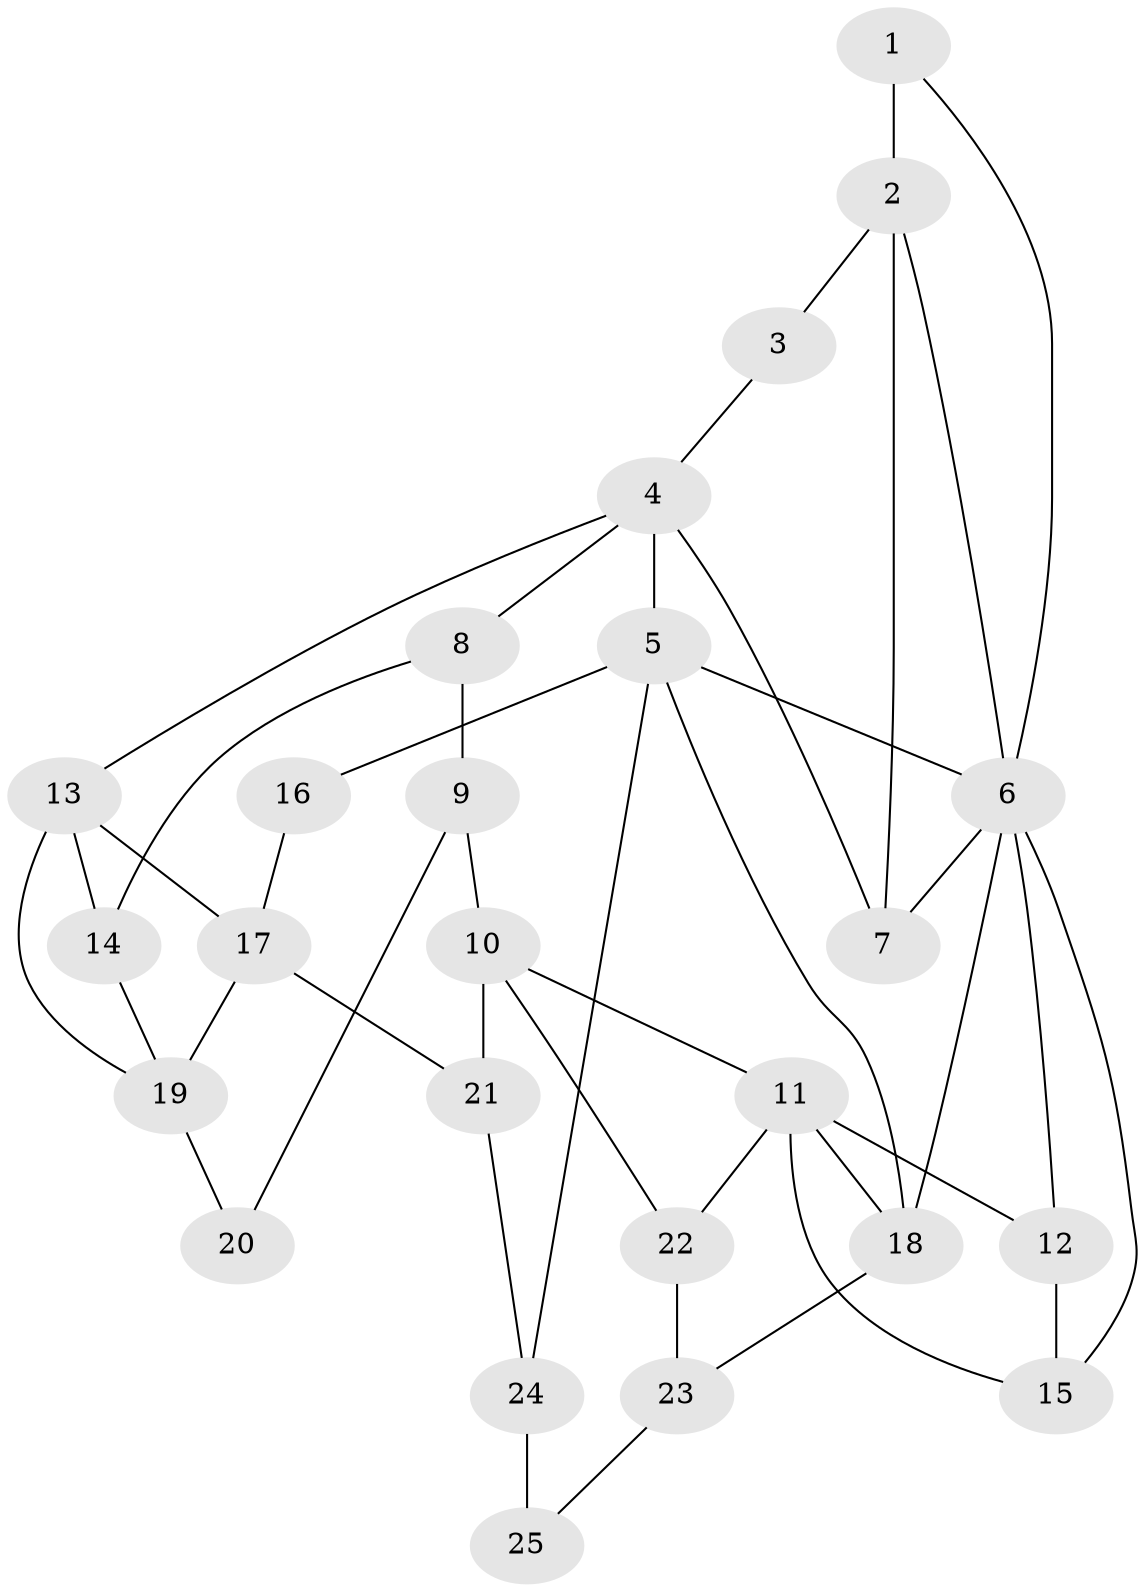 // original degree distribution, {3: 0.06172839506172839, 4: 0.2345679012345679, 5: 0.43209876543209874, 6: 0.2716049382716049}
// Generated by graph-tools (version 1.1) at 2025/54/03/04/25 22:54:44]
// undirected, 25 vertices, 43 edges
graph export_dot {
  node [color=gray90,style=filled];
  1;
  2;
  3;
  4;
  5;
  6;
  7;
  8;
  9;
  10;
  11;
  12;
  13;
  14;
  15;
  16;
  17;
  18;
  19;
  20;
  21;
  22;
  23;
  24;
  25;
  1 -- 2 [weight=2.0];
  1 -- 6 [weight=1.0];
  2 -- 3 [weight=2.0];
  2 -- 6 [weight=1.0];
  2 -- 7 [weight=1.0];
  3 -- 4 [weight=1.0];
  4 -- 5 [weight=2.0];
  4 -- 7 [weight=1.0];
  4 -- 8 [weight=1.0];
  4 -- 13 [weight=1.0];
  5 -- 6 [weight=1.0];
  5 -- 16 [weight=1.0];
  5 -- 18 [weight=1.0];
  5 -- 24 [weight=1.0];
  6 -- 7 [weight=2.0];
  6 -- 12 [weight=1.0];
  6 -- 15 [weight=2.0];
  6 -- 18 [weight=1.0];
  8 -- 9 [weight=1.0];
  8 -- 14 [weight=1.0];
  9 -- 10 [weight=2.0];
  9 -- 20 [weight=2.0];
  10 -- 11 [weight=1.0];
  10 -- 21 [weight=2.0];
  10 -- 22 [weight=1.0];
  11 -- 12 [weight=2.0];
  11 -- 15 [weight=2.0];
  11 -- 18 [weight=1.0];
  11 -- 22 [weight=1.0];
  12 -- 15 [weight=2.0];
  13 -- 14 [weight=1.0];
  13 -- 17 [weight=1.0];
  13 -- 19 [weight=1.0];
  14 -- 19 [weight=2.0];
  16 -- 17 [weight=3.0];
  17 -- 19 [weight=1.0];
  17 -- 21 [weight=1.0];
  18 -- 23 [weight=1.0];
  19 -- 20 [weight=2.0];
  21 -- 24 [weight=1.0];
  22 -- 23 [weight=4.0];
  23 -- 25 [weight=1.0];
  24 -- 25 [weight=2.0];
}
